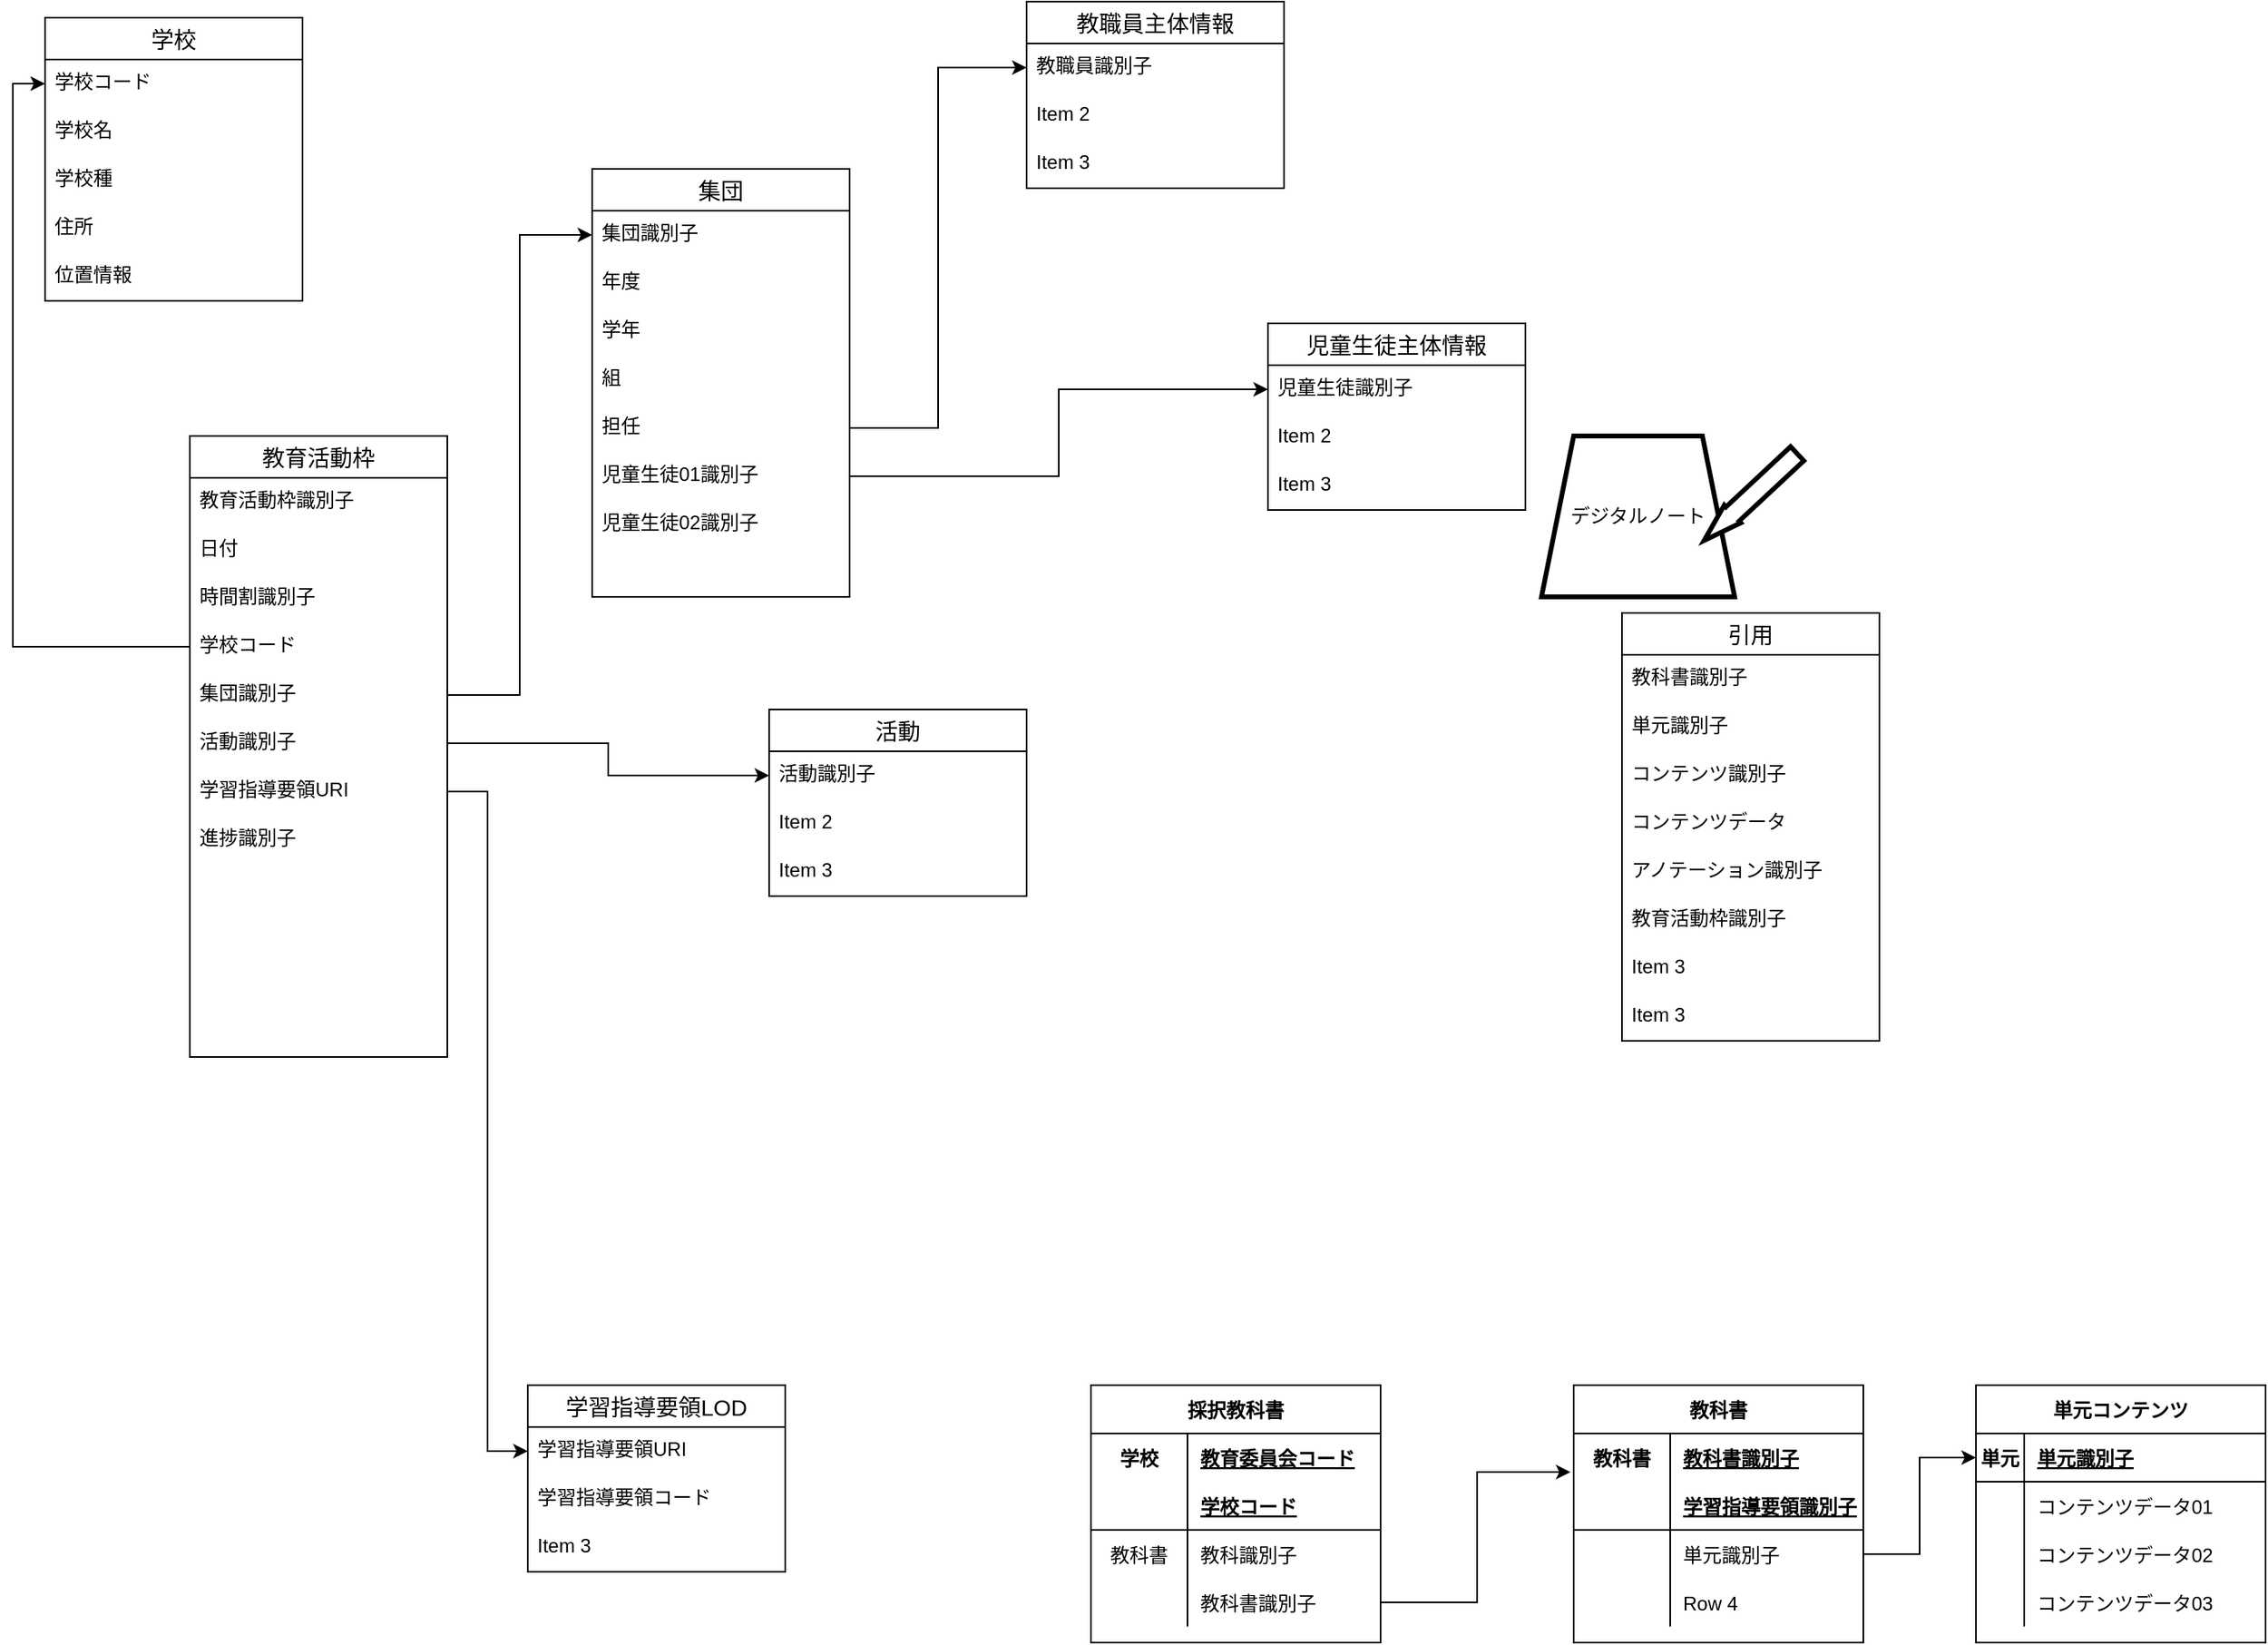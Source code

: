 <mxfile version="20.3.0" type="github">
  <diagram id="XsylWkH_Sm-i_WOEch05" name="ページ1">
    <mxGraphModel dx="1592" dy="1227" grid="1" gridSize="10" guides="1" tooltips="1" connect="1" arrows="1" fold="1" page="1" pageScale="1" pageWidth="1654" pageHeight="1169" math="0" shadow="0">
      <root>
        <mxCell id="0" />
        <mxCell id="1" parent="0" />
        <mxCell id="937iQ2gGSX9IhuSpnDY0-1" value="教育活動枠" style="swimlane;fontStyle=0;childLayout=stackLayout;horizontal=1;startSize=26;horizontalStack=0;resizeParent=1;resizeParentMax=0;resizeLast=0;collapsible=1;marginBottom=0;align=center;fontSize=14;" parent="1" vertex="1">
          <mxGeometry x="140" y="370" width="160" height="386" as="geometry" />
        </mxCell>
        <mxCell id="937iQ2gGSX9IhuSpnDY0-2" value="教育活動枠識別子" style="text;strokeColor=none;fillColor=none;spacingLeft=4;spacingRight=4;overflow=hidden;rotatable=0;points=[[0,0.5],[1,0.5]];portConstraint=eastwest;fontSize=12;" parent="937iQ2gGSX9IhuSpnDY0-1" vertex="1">
          <mxGeometry y="26" width="160" height="30" as="geometry" />
        </mxCell>
        <mxCell id="937iQ2gGSX9IhuSpnDY0-3" value="日付" style="text;strokeColor=none;fillColor=none;spacingLeft=4;spacingRight=4;overflow=hidden;rotatable=0;points=[[0,0.5],[1,0.5]];portConstraint=eastwest;fontSize=12;" parent="937iQ2gGSX9IhuSpnDY0-1" vertex="1">
          <mxGeometry y="56" width="160" height="30" as="geometry" />
        </mxCell>
        <mxCell id="937iQ2gGSX9IhuSpnDY0-4" value="時間割識別子" style="text;strokeColor=none;fillColor=none;spacingLeft=4;spacingRight=4;overflow=hidden;rotatable=0;points=[[0,0.5],[1,0.5]];portConstraint=eastwest;fontSize=12;" parent="937iQ2gGSX9IhuSpnDY0-1" vertex="1">
          <mxGeometry y="86" width="160" height="30" as="geometry" />
        </mxCell>
        <mxCell id="937iQ2gGSX9IhuSpnDY0-5" value="学校コード" style="text;strokeColor=none;fillColor=none;spacingLeft=4;spacingRight=4;overflow=hidden;rotatable=0;points=[[0,0.5],[1,0.5]];portConstraint=eastwest;fontSize=12;" parent="937iQ2gGSX9IhuSpnDY0-1" vertex="1">
          <mxGeometry y="116" width="160" height="30" as="geometry" />
        </mxCell>
        <mxCell id="937iQ2gGSX9IhuSpnDY0-13" value="集団識別子" style="text;strokeColor=none;fillColor=none;spacingLeft=4;spacingRight=4;overflow=hidden;rotatable=0;points=[[0,0.5],[1,0.5]];portConstraint=eastwest;fontSize=12;" parent="937iQ2gGSX9IhuSpnDY0-1" vertex="1">
          <mxGeometry y="146" width="160" height="30" as="geometry" />
        </mxCell>
        <mxCell id="937iQ2gGSX9IhuSpnDY0-11" value="活動識別子" style="text;strokeColor=none;fillColor=none;spacingLeft=4;spacingRight=4;overflow=hidden;rotatable=0;points=[[0,0.5],[1,0.5]];portConstraint=eastwest;fontSize=12;" parent="937iQ2gGSX9IhuSpnDY0-1" vertex="1">
          <mxGeometry y="176" width="160" height="30" as="geometry" />
        </mxCell>
        <mxCell id="937iQ2gGSX9IhuSpnDY0-10" value="学習指導要領URI" style="text;strokeColor=none;fillColor=none;spacingLeft=4;spacingRight=4;overflow=hidden;rotatable=0;points=[[0,0.5],[1,0.5]];portConstraint=eastwest;fontSize=12;" parent="937iQ2gGSX9IhuSpnDY0-1" vertex="1">
          <mxGeometry y="206" width="160" height="30" as="geometry" />
        </mxCell>
        <mxCell id="937iQ2gGSX9IhuSpnDY0-12" value="進捗識別子" style="text;strokeColor=none;fillColor=none;spacingLeft=4;spacingRight=4;overflow=hidden;rotatable=0;points=[[0,0.5],[1,0.5]];portConstraint=eastwest;fontSize=12;" parent="937iQ2gGSX9IhuSpnDY0-1" vertex="1">
          <mxGeometry y="236" width="160" height="30" as="geometry" />
        </mxCell>
        <mxCell id="937iQ2gGSX9IhuSpnDY0-9" style="text;strokeColor=none;fillColor=none;spacingLeft=4;spacingRight=4;overflow=hidden;rotatable=0;points=[[0,0.5],[1,0.5]];portConstraint=eastwest;fontSize=12;" parent="937iQ2gGSX9IhuSpnDY0-1" vertex="1">
          <mxGeometry y="266" width="160" height="30" as="geometry" />
        </mxCell>
        <mxCell id="937iQ2gGSX9IhuSpnDY0-8" style="text;strokeColor=none;fillColor=none;spacingLeft=4;spacingRight=4;overflow=hidden;rotatable=0;points=[[0,0.5],[1,0.5]];portConstraint=eastwest;fontSize=12;" parent="937iQ2gGSX9IhuSpnDY0-1" vertex="1">
          <mxGeometry y="296" width="160" height="30" as="geometry" />
        </mxCell>
        <mxCell id="937iQ2gGSX9IhuSpnDY0-7" style="text;strokeColor=none;fillColor=none;spacingLeft=4;spacingRight=4;overflow=hidden;rotatable=0;points=[[0,0.5],[1,0.5]];portConstraint=eastwest;fontSize=12;" parent="937iQ2gGSX9IhuSpnDY0-1" vertex="1">
          <mxGeometry y="326" width="160" height="30" as="geometry" />
        </mxCell>
        <mxCell id="937iQ2gGSX9IhuSpnDY0-6" style="text;strokeColor=none;fillColor=none;spacingLeft=4;spacingRight=4;overflow=hidden;rotatable=0;points=[[0,0.5],[1,0.5]];portConstraint=eastwest;fontSize=12;" parent="937iQ2gGSX9IhuSpnDY0-1" vertex="1">
          <mxGeometry y="356" width="160" height="30" as="geometry" />
        </mxCell>
        <mxCell id="OaZUWcq_WelUGl5zhzev-1" value="集団" style="swimlane;fontStyle=0;childLayout=stackLayout;horizontal=1;startSize=26;horizontalStack=0;resizeParent=1;resizeParentMax=0;resizeLast=0;collapsible=1;marginBottom=0;align=center;fontSize=14;" parent="1" vertex="1">
          <mxGeometry x="390" y="204" width="160" height="266" as="geometry" />
        </mxCell>
        <mxCell id="OaZUWcq_WelUGl5zhzev-2" value="集団識別子" style="text;strokeColor=none;fillColor=none;spacingLeft=4;spacingRight=4;overflow=hidden;rotatable=0;points=[[0,0.5],[1,0.5]];portConstraint=eastwest;fontSize=12;" parent="OaZUWcq_WelUGl5zhzev-1" vertex="1">
          <mxGeometry y="26" width="160" height="30" as="geometry" />
        </mxCell>
        <mxCell id="OaZUWcq_WelUGl5zhzev-3" value="年度" style="text;strokeColor=none;fillColor=none;spacingLeft=4;spacingRight=4;overflow=hidden;rotatable=0;points=[[0,0.5],[1,0.5]];portConstraint=eastwest;fontSize=12;" parent="OaZUWcq_WelUGl5zhzev-1" vertex="1">
          <mxGeometry y="56" width="160" height="30" as="geometry" />
        </mxCell>
        <mxCell id="OaZUWcq_WelUGl5zhzev-4" value="学年" style="text;strokeColor=none;fillColor=none;spacingLeft=4;spacingRight=4;overflow=hidden;rotatable=0;points=[[0,0.5],[1,0.5]];portConstraint=eastwest;fontSize=12;" parent="OaZUWcq_WelUGl5zhzev-1" vertex="1">
          <mxGeometry y="86" width="160" height="30" as="geometry" />
        </mxCell>
        <mxCell id="OaZUWcq_WelUGl5zhzev-6" value="組" style="text;strokeColor=none;fillColor=none;spacingLeft=4;spacingRight=4;overflow=hidden;rotatable=0;points=[[0,0.5],[1,0.5]];portConstraint=eastwest;fontSize=12;" parent="OaZUWcq_WelUGl5zhzev-1" vertex="1">
          <mxGeometry y="116" width="160" height="30" as="geometry" />
        </mxCell>
        <mxCell id="OaZUWcq_WelUGl5zhzev-7" value="担任" style="text;strokeColor=none;fillColor=none;spacingLeft=4;spacingRight=4;overflow=hidden;rotatable=0;points=[[0,0.5],[1,0.5]];portConstraint=eastwest;fontSize=12;" parent="OaZUWcq_WelUGl5zhzev-1" vertex="1">
          <mxGeometry y="146" width="160" height="30" as="geometry" />
        </mxCell>
        <mxCell id="OaZUWcq_WelUGl5zhzev-8" value="児童生徒01識別子" style="text;strokeColor=none;fillColor=none;spacingLeft=4;spacingRight=4;overflow=hidden;rotatable=0;points=[[0,0.5],[1,0.5]];portConstraint=eastwest;fontSize=12;" parent="OaZUWcq_WelUGl5zhzev-1" vertex="1">
          <mxGeometry y="176" width="160" height="30" as="geometry" />
        </mxCell>
        <mxCell id="OaZUWcq_WelUGl5zhzev-9" value="児童生徒02識別子" style="text;strokeColor=none;fillColor=none;spacingLeft=4;spacingRight=4;overflow=hidden;rotatable=0;points=[[0,0.5],[1,0.5]];portConstraint=eastwest;fontSize=12;" parent="OaZUWcq_WelUGl5zhzev-1" vertex="1">
          <mxGeometry y="206" width="160" height="30" as="geometry" />
        </mxCell>
        <mxCell id="OaZUWcq_WelUGl5zhzev-10" style="text;strokeColor=none;fillColor=none;spacingLeft=4;spacingRight=4;overflow=hidden;rotatable=0;points=[[0,0.5],[1,0.5]];portConstraint=eastwest;fontSize=12;" parent="OaZUWcq_WelUGl5zhzev-1" vertex="1">
          <mxGeometry y="236" width="160" height="30" as="geometry" />
        </mxCell>
        <mxCell id="OaZUWcq_WelUGl5zhzev-5" style="edgeStyle=orthogonalEdgeStyle;rounded=0;orthogonalLoop=1;jettySize=auto;html=1;entryX=0;entryY=0.5;entryDx=0;entryDy=0;" parent="1" source="937iQ2gGSX9IhuSpnDY0-13" target="OaZUWcq_WelUGl5zhzev-2" edge="1">
          <mxGeometry relative="1" as="geometry">
            <mxPoint x="390" y="330" as="targetPoint" />
          </mxGeometry>
        </mxCell>
        <mxCell id="OaZUWcq_WelUGl5zhzev-11" value="児童生徒主体情報" style="swimlane;fontStyle=0;childLayout=stackLayout;horizontal=1;startSize=26;horizontalStack=0;resizeParent=1;resizeParentMax=0;resizeLast=0;collapsible=1;marginBottom=0;align=center;fontSize=14;" parent="1" vertex="1">
          <mxGeometry x="810" y="300" width="160" height="116" as="geometry" />
        </mxCell>
        <mxCell id="OaZUWcq_WelUGl5zhzev-12" value="児童生徒識別子" style="text;strokeColor=none;fillColor=none;spacingLeft=4;spacingRight=4;overflow=hidden;rotatable=0;points=[[0,0.5],[1,0.5]];portConstraint=eastwest;fontSize=12;" parent="OaZUWcq_WelUGl5zhzev-11" vertex="1">
          <mxGeometry y="26" width="160" height="30" as="geometry" />
        </mxCell>
        <mxCell id="OaZUWcq_WelUGl5zhzev-13" value="Item 2" style="text;strokeColor=none;fillColor=none;spacingLeft=4;spacingRight=4;overflow=hidden;rotatable=0;points=[[0,0.5],[1,0.5]];portConstraint=eastwest;fontSize=12;" parent="OaZUWcq_WelUGl5zhzev-11" vertex="1">
          <mxGeometry y="56" width="160" height="30" as="geometry" />
        </mxCell>
        <mxCell id="OaZUWcq_WelUGl5zhzev-14" value="Item 3" style="text;strokeColor=none;fillColor=none;spacingLeft=4;spacingRight=4;overflow=hidden;rotatable=0;points=[[0,0.5],[1,0.5]];portConstraint=eastwest;fontSize=12;" parent="OaZUWcq_WelUGl5zhzev-11" vertex="1">
          <mxGeometry y="86" width="160" height="30" as="geometry" />
        </mxCell>
        <mxCell id="OaZUWcq_WelUGl5zhzev-16" value="教職員主体情報" style="swimlane;fontStyle=0;childLayout=stackLayout;horizontal=1;startSize=26;horizontalStack=0;resizeParent=1;resizeParentMax=0;resizeLast=0;collapsible=1;marginBottom=0;align=center;fontSize=14;" parent="1" vertex="1">
          <mxGeometry x="660" y="100" width="160" height="116" as="geometry" />
        </mxCell>
        <mxCell id="OaZUWcq_WelUGl5zhzev-17" value="教職員識別子" style="text;strokeColor=none;fillColor=none;spacingLeft=4;spacingRight=4;overflow=hidden;rotatable=0;points=[[0,0.5],[1,0.5]];portConstraint=eastwest;fontSize=12;" parent="OaZUWcq_WelUGl5zhzev-16" vertex="1">
          <mxGeometry y="26" width="160" height="30" as="geometry" />
        </mxCell>
        <mxCell id="OaZUWcq_WelUGl5zhzev-18" value="Item 2" style="text;strokeColor=none;fillColor=none;spacingLeft=4;spacingRight=4;overflow=hidden;rotatable=0;points=[[0,0.5],[1,0.5]];portConstraint=eastwest;fontSize=12;" parent="OaZUWcq_WelUGl5zhzev-16" vertex="1">
          <mxGeometry y="56" width="160" height="30" as="geometry" />
        </mxCell>
        <mxCell id="OaZUWcq_WelUGl5zhzev-19" value="Item 3" style="text;strokeColor=none;fillColor=none;spacingLeft=4;spacingRight=4;overflow=hidden;rotatable=0;points=[[0,0.5],[1,0.5]];portConstraint=eastwest;fontSize=12;" parent="OaZUWcq_WelUGl5zhzev-16" vertex="1">
          <mxGeometry y="86" width="160" height="30" as="geometry" />
        </mxCell>
        <mxCell id="OaZUWcq_WelUGl5zhzev-21" style="edgeStyle=orthogonalEdgeStyle;rounded=0;orthogonalLoop=1;jettySize=auto;html=1;entryX=0;entryY=0.5;entryDx=0;entryDy=0;" parent="1" source="OaZUWcq_WelUGl5zhzev-7" target="OaZUWcq_WelUGl5zhzev-17" edge="1">
          <mxGeometry relative="1" as="geometry" />
        </mxCell>
        <mxCell id="OaZUWcq_WelUGl5zhzev-22" style="edgeStyle=orthogonalEdgeStyle;rounded=0;orthogonalLoop=1;jettySize=auto;html=1;entryX=0;entryY=0.5;entryDx=0;entryDy=0;" parent="1" source="OaZUWcq_WelUGl5zhzev-8" target="OaZUWcq_WelUGl5zhzev-12" edge="1">
          <mxGeometry relative="1" as="geometry" />
        </mxCell>
        <mxCell id="OaZUWcq_WelUGl5zhzev-43" value="採択教科書" style="shape=table;startSize=30;container=1;collapsible=1;childLayout=tableLayout;fixedRows=1;rowLines=0;fontStyle=1;align=center;resizeLast=1;" parent="1" vertex="1">
          <mxGeometry x="700" y="960" width="180" height="160" as="geometry" />
        </mxCell>
        <mxCell id="OaZUWcq_WelUGl5zhzev-44" value="" style="shape=tableRow;horizontal=0;startSize=0;swimlaneHead=0;swimlaneBody=0;fillColor=none;collapsible=0;dropTarget=0;points=[[0,0.5],[1,0.5]];portConstraint=eastwest;top=0;left=0;right=0;bottom=0;" parent="OaZUWcq_WelUGl5zhzev-43" vertex="1">
          <mxGeometry y="30" width="180" height="30" as="geometry" />
        </mxCell>
        <mxCell id="OaZUWcq_WelUGl5zhzev-45" value="学校" style="shape=partialRectangle;connectable=0;fillColor=none;top=0;left=0;bottom=0;right=0;fontStyle=1;overflow=hidden;" parent="OaZUWcq_WelUGl5zhzev-44" vertex="1">
          <mxGeometry width="60" height="30" as="geometry">
            <mxRectangle width="60" height="30" as="alternateBounds" />
          </mxGeometry>
        </mxCell>
        <mxCell id="OaZUWcq_WelUGl5zhzev-46" value="教育委員会コード" style="shape=partialRectangle;connectable=0;fillColor=none;top=0;left=0;bottom=0;right=0;align=left;spacingLeft=6;fontStyle=5;overflow=hidden;" parent="OaZUWcq_WelUGl5zhzev-44" vertex="1">
          <mxGeometry x="60" width="120" height="30" as="geometry">
            <mxRectangle width="120" height="30" as="alternateBounds" />
          </mxGeometry>
        </mxCell>
        <mxCell id="OaZUWcq_WelUGl5zhzev-47" value="" style="shape=tableRow;horizontal=0;startSize=0;swimlaneHead=0;swimlaneBody=0;fillColor=none;collapsible=0;dropTarget=0;points=[[0,0.5],[1,0.5]];portConstraint=eastwest;top=0;left=0;right=0;bottom=1;" parent="OaZUWcq_WelUGl5zhzev-43" vertex="1">
          <mxGeometry y="60" width="180" height="30" as="geometry" />
        </mxCell>
        <mxCell id="OaZUWcq_WelUGl5zhzev-48" value="" style="shape=partialRectangle;connectable=0;fillColor=none;top=0;left=0;bottom=0;right=0;fontStyle=1;overflow=hidden;" parent="OaZUWcq_WelUGl5zhzev-47" vertex="1">
          <mxGeometry width="60" height="30" as="geometry">
            <mxRectangle width="60" height="30" as="alternateBounds" />
          </mxGeometry>
        </mxCell>
        <mxCell id="OaZUWcq_WelUGl5zhzev-49" value="学校コード" style="shape=partialRectangle;connectable=0;fillColor=none;top=0;left=0;bottom=0;right=0;align=left;spacingLeft=6;fontStyle=5;overflow=hidden;" parent="OaZUWcq_WelUGl5zhzev-47" vertex="1">
          <mxGeometry x="60" width="120" height="30" as="geometry">
            <mxRectangle width="120" height="30" as="alternateBounds" />
          </mxGeometry>
        </mxCell>
        <mxCell id="OaZUWcq_WelUGl5zhzev-50" value="" style="shape=tableRow;horizontal=0;startSize=0;swimlaneHead=0;swimlaneBody=0;fillColor=none;collapsible=0;dropTarget=0;points=[[0,0.5],[1,0.5]];portConstraint=eastwest;top=0;left=0;right=0;bottom=0;" parent="OaZUWcq_WelUGl5zhzev-43" vertex="1">
          <mxGeometry y="90" width="180" height="30" as="geometry" />
        </mxCell>
        <mxCell id="OaZUWcq_WelUGl5zhzev-51" value="教科書" style="shape=partialRectangle;connectable=0;fillColor=none;top=0;left=0;bottom=0;right=0;editable=1;overflow=hidden;" parent="OaZUWcq_WelUGl5zhzev-50" vertex="1">
          <mxGeometry width="60" height="30" as="geometry">
            <mxRectangle width="60" height="30" as="alternateBounds" />
          </mxGeometry>
        </mxCell>
        <mxCell id="OaZUWcq_WelUGl5zhzev-52" value="教科識別子" style="shape=partialRectangle;connectable=0;fillColor=none;top=0;left=0;bottom=0;right=0;align=left;spacingLeft=6;overflow=hidden;" parent="OaZUWcq_WelUGl5zhzev-50" vertex="1">
          <mxGeometry x="60" width="120" height="30" as="geometry">
            <mxRectangle width="120" height="30" as="alternateBounds" />
          </mxGeometry>
        </mxCell>
        <mxCell id="OaZUWcq_WelUGl5zhzev-53" value="" style="shape=tableRow;horizontal=0;startSize=0;swimlaneHead=0;swimlaneBody=0;fillColor=none;collapsible=0;dropTarget=0;points=[[0,0.5],[1,0.5]];portConstraint=eastwest;top=0;left=0;right=0;bottom=0;" parent="OaZUWcq_WelUGl5zhzev-43" vertex="1">
          <mxGeometry y="120" width="180" height="30" as="geometry" />
        </mxCell>
        <mxCell id="OaZUWcq_WelUGl5zhzev-54" value="" style="shape=partialRectangle;connectable=0;fillColor=none;top=0;left=0;bottom=0;right=0;editable=1;overflow=hidden;" parent="OaZUWcq_WelUGl5zhzev-53" vertex="1">
          <mxGeometry width="60" height="30" as="geometry">
            <mxRectangle width="60" height="30" as="alternateBounds" />
          </mxGeometry>
        </mxCell>
        <mxCell id="OaZUWcq_WelUGl5zhzev-55" value="教科書識別子" style="shape=partialRectangle;connectable=0;fillColor=none;top=0;left=0;bottom=0;right=0;align=left;spacingLeft=6;overflow=hidden;" parent="OaZUWcq_WelUGl5zhzev-53" vertex="1">
          <mxGeometry x="60" width="120" height="30" as="geometry">
            <mxRectangle width="120" height="30" as="alternateBounds" />
          </mxGeometry>
        </mxCell>
        <mxCell id="OaZUWcq_WelUGl5zhzev-56" value="学習指導要領LOD" style="swimlane;fontStyle=0;childLayout=stackLayout;horizontal=1;startSize=26;horizontalStack=0;resizeParent=1;resizeParentMax=0;resizeLast=0;collapsible=1;marginBottom=0;align=center;fontSize=14;" parent="1" vertex="1">
          <mxGeometry x="350" y="960" width="160" height="116" as="geometry" />
        </mxCell>
        <mxCell id="OaZUWcq_WelUGl5zhzev-57" value="学習指導要領URI" style="text;strokeColor=none;fillColor=none;spacingLeft=4;spacingRight=4;overflow=hidden;rotatable=0;points=[[0,0.5],[1,0.5]];portConstraint=eastwest;fontSize=12;" parent="OaZUWcq_WelUGl5zhzev-56" vertex="1">
          <mxGeometry y="26" width="160" height="30" as="geometry" />
        </mxCell>
        <mxCell id="OaZUWcq_WelUGl5zhzev-58" value="学習指導要領コード" style="text;strokeColor=none;fillColor=none;spacingLeft=4;spacingRight=4;overflow=hidden;rotatable=0;points=[[0,0.5],[1,0.5]];portConstraint=eastwest;fontSize=12;" parent="OaZUWcq_WelUGl5zhzev-56" vertex="1">
          <mxGeometry y="56" width="160" height="30" as="geometry" />
        </mxCell>
        <mxCell id="OaZUWcq_WelUGl5zhzev-59" value="Item 3" style="text;strokeColor=none;fillColor=none;spacingLeft=4;spacingRight=4;overflow=hidden;rotatable=0;points=[[0,0.5],[1,0.5]];portConstraint=eastwest;fontSize=12;" parent="OaZUWcq_WelUGl5zhzev-56" vertex="1">
          <mxGeometry y="86" width="160" height="30" as="geometry" />
        </mxCell>
        <mxCell id="OaZUWcq_WelUGl5zhzev-60" value="学校" style="swimlane;fontStyle=0;childLayout=stackLayout;horizontal=1;startSize=26;horizontalStack=0;resizeParent=1;resizeParentMax=0;resizeLast=0;collapsible=1;marginBottom=0;align=center;fontSize=14;" parent="1" vertex="1">
          <mxGeometry x="50" y="110" width="160" height="176" as="geometry" />
        </mxCell>
        <mxCell id="OaZUWcq_WelUGl5zhzev-61" value="学校コード" style="text;strokeColor=none;fillColor=none;spacingLeft=4;spacingRight=4;overflow=hidden;rotatable=0;points=[[0,0.5],[1,0.5]];portConstraint=eastwest;fontSize=12;" parent="OaZUWcq_WelUGl5zhzev-60" vertex="1">
          <mxGeometry y="26" width="160" height="30" as="geometry" />
        </mxCell>
        <mxCell id="OaZUWcq_WelUGl5zhzev-62" value="学校名" style="text;strokeColor=none;fillColor=none;spacingLeft=4;spacingRight=4;overflow=hidden;rotatable=0;points=[[0,0.5],[1,0.5]];portConstraint=eastwest;fontSize=12;" parent="OaZUWcq_WelUGl5zhzev-60" vertex="1">
          <mxGeometry y="56" width="160" height="30" as="geometry" />
        </mxCell>
        <mxCell id="OaZUWcq_WelUGl5zhzev-63" value="学校種" style="text;strokeColor=none;fillColor=none;spacingLeft=4;spacingRight=4;overflow=hidden;rotatable=0;points=[[0,0.5],[1,0.5]];portConstraint=eastwest;fontSize=12;" parent="OaZUWcq_WelUGl5zhzev-60" vertex="1">
          <mxGeometry y="86" width="160" height="30" as="geometry" />
        </mxCell>
        <mxCell id="OaZUWcq_WelUGl5zhzev-64" value="住所" style="text;strokeColor=none;fillColor=none;spacingLeft=4;spacingRight=4;overflow=hidden;rotatable=0;points=[[0,0.5],[1,0.5]];portConstraint=eastwest;fontSize=12;" parent="OaZUWcq_WelUGl5zhzev-60" vertex="1">
          <mxGeometry y="116" width="160" height="30" as="geometry" />
        </mxCell>
        <mxCell id="OaZUWcq_WelUGl5zhzev-65" value="位置情報" style="text;strokeColor=none;fillColor=none;spacingLeft=4;spacingRight=4;overflow=hidden;rotatable=0;points=[[0,0.5],[1,0.5]];portConstraint=eastwest;fontSize=12;" parent="OaZUWcq_WelUGl5zhzev-60" vertex="1">
          <mxGeometry y="146" width="160" height="30" as="geometry" />
        </mxCell>
        <mxCell id="OaZUWcq_WelUGl5zhzev-66" style="edgeStyle=orthogonalEdgeStyle;rounded=0;orthogonalLoop=1;jettySize=auto;html=1;entryX=0;entryY=0.5;entryDx=0;entryDy=0;" parent="1" source="937iQ2gGSX9IhuSpnDY0-5" target="OaZUWcq_WelUGl5zhzev-61" edge="1">
          <mxGeometry relative="1" as="geometry" />
        </mxCell>
        <mxCell id="OaZUWcq_WelUGl5zhzev-67" style="edgeStyle=orthogonalEdgeStyle;rounded=0;orthogonalLoop=1;jettySize=auto;html=1;entryX=0;entryY=0.5;entryDx=0;entryDy=0;" parent="1" source="937iQ2gGSX9IhuSpnDY0-10" target="OaZUWcq_WelUGl5zhzev-57" edge="1">
          <mxGeometry relative="1" as="geometry" />
        </mxCell>
        <mxCell id="OaZUWcq_WelUGl5zhzev-69" value="デジタルノート" style="shape=trapezoid;perimeter=trapezoidPerimeter;whiteSpace=wrap;html=1;fixedSize=1;strokeWidth=3;" parent="1" vertex="1">
          <mxGeometry x="980" y="370" width="120" height="100" as="geometry" />
        </mxCell>
        <mxCell id="OaZUWcq_WelUGl5zhzev-70" value="" style="shape=flexArrow;endArrow=classic;html=1;rounded=0;endWidth=0;endSize=7.025;strokeWidth=3;fillColor=default;" parent="1" edge="1">
          <mxGeometry width="50" height="50" relative="1" as="geometry">
            <mxPoint x="1140" y="380" as="sourcePoint" />
            <mxPoint x="1080" y="436" as="targetPoint" />
          </mxGeometry>
        </mxCell>
        <mxCell id="OaZUWcq_WelUGl5zhzev-71" value="活動" style="swimlane;fontStyle=0;childLayout=stackLayout;horizontal=1;startSize=26;horizontalStack=0;resizeParent=1;resizeParentMax=0;resizeLast=0;collapsible=1;marginBottom=0;align=center;fontSize=14;strokeWidth=1;" parent="1" vertex="1">
          <mxGeometry x="500" y="540" width="160" height="116" as="geometry" />
        </mxCell>
        <mxCell id="OaZUWcq_WelUGl5zhzev-72" value="活動識別子" style="text;strokeColor=none;fillColor=none;spacingLeft=4;spacingRight=4;overflow=hidden;rotatable=0;points=[[0,0.5],[1,0.5]];portConstraint=eastwest;fontSize=12;strokeWidth=3;" parent="OaZUWcq_WelUGl5zhzev-71" vertex="1">
          <mxGeometry y="26" width="160" height="30" as="geometry" />
        </mxCell>
        <mxCell id="OaZUWcq_WelUGl5zhzev-73" value="Item 2" style="text;strokeColor=none;fillColor=none;spacingLeft=4;spacingRight=4;overflow=hidden;rotatable=0;points=[[0,0.5],[1,0.5]];portConstraint=eastwest;fontSize=12;strokeWidth=3;" parent="OaZUWcq_WelUGl5zhzev-71" vertex="1">
          <mxGeometry y="56" width="160" height="30" as="geometry" />
        </mxCell>
        <mxCell id="OaZUWcq_WelUGl5zhzev-74" value="Item 3" style="text;strokeColor=none;fillColor=none;spacingLeft=4;spacingRight=4;overflow=hidden;rotatable=0;points=[[0,0.5],[1,0.5]];portConstraint=eastwest;fontSize=12;strokeWidth=3;" parent="OaZUWcq_WelUGl5zhzev-71" vertex="1">
          <mxGeometry y="86" width="160" height="30" as="geometry" />
        </mxCell>
        <mxCell id="31BuxBrJje0oFWG_Z4OH-2" style="edgeStyle=orthogonalEdgeStyle;rounded=0;orthogonalLoop=1;jettySize=auto;html=1;entryX=0;entryY=0.5;entryDx=0;entryDy=0;" edge="1" parent="1" source="937iQ2gGSX9IhuSpnDY0-11" target="OaZUWcq_WelUGl5zhzev-72">
          <mxGeometry relative="1" as="geometry" />
        </mxCell>
        <mxCell id="31BuxBrJje0oFWG_Z4OH-16" value="教科書" style="shape=table;startSize=30;container=1;collapsible=1;childLayout=tableLayout;fixedRows=1;rowLines=0;fontStyle=1;align=center;resizeLast=1;" vertex="1" parent="1">
          <mxGeometry x="1000" y="960" width="180" height="160" as="geometry" />
        </mxCell>
        <mxCell id="31BuxBrJje0oFWG_Z4OH-17" value="" style="shape=tableRow;horizontal=0;startSize=0;swimlaneHead=0;swimlaneBody=0;fillColor=none;collapsible=0;dropTarget=0;points=[[0,0.5],[1,0.5]];portConstraint=eastwest;top=0;left=0;right=0;bottom=0;" vertex="1" parent="31BuxBrJje0oFWG_Z4OH-16">
          <mxGeometry y="30" width="180" height="30" as="geometry" />
        </mxCell>
        <mxCell id="31BuxBrJje0oFWG_Z4OH-18" value="教科書" style="shape=partialRectangle;connectable=0;fillColor=none;top=0;left=0;bottom=0;right=0;fontStyle=1;overflow=hidden;" vertex="1" parent="31BuxBrJje0oFWG_Z4OH-17">
          <mxGeometry width="60" height="30" as="geometry">
            <mxRectangle width="60" height="30" as="alternateBounds" />
          </mxGeometry>
        </mxCell>
        <mxCell id="31BuxBrJje0oFWG_Z4OH-19" value="教科書識別子" style="shape=partialRectangle;connectable=0;fillColor=none;top=0;left=0;bottom=0;right=0;align=left;spacingLeft=6;fontStyle=5;overflow=hidden;" vertex="1" parent="31BuxBrJje0oFWG_Z4OH-17">
          <mxGeometry x="60" width="120" height="30" as="geometry">
            <mxRectangle width="120" height="30" as="alternateBounds" />
          </mxGeometry>
        </mxCell>
        <mxCell id="31BuxBrJje0oFWG_Z4OH-20" value="" style="shape=tableRow;horizontal=0;startSize=0;swimlaneHead=0;swimlaneBody=0;fillColor=none;collapsible=0;dropTarget=0;points=[[0,0.5],[1,0.5]];portConstraint=eastwest;top=0;left=0;right=0;bottom=1;" vertex="1" parent="31BuxBrJje0oFWG_Z4OH-16">
          <mxGeometry y="60" width="180" height="30" as="geometry" />
        </mxCell>
        <mxCell id="31BuxBrJje0oFWG_Z4OH-21" value="" style="shape=partialRectangle;connectable=0;fillColor=none;top=0;left=0;bottom=0;right=0;fontStyle=1;overflow=hidden;" vertex="1" parent="31BuxBrJje0oFWG_Z4OH-20">
          <mxGeometry width="60" height="30" as="geometry">
            <mxRectangle width="60" height="30" as="alternateBounds" />
          </mxGeometry>
        </mxCell>
        <mxCell id="31BuxBrJje0oFWG_Z4OH-22" value="学習指導要領識別子" style="shape=partialRectangle;connectable=0;fillColor=none;top=0;left=0;bottom=0;right=0;align=left;spacingLeft=6;fontStyle=5;overflow=hidden;" vertex="1" parent="31BuxBrJje0oFWG_Z4OH-20">
          <mxGeometry x="60" width="120" height="30" as="geometry">
            <mxRectangle width="120" height="30" as="alternateBounds" />
          </mxGeometry>
        </mxCell>
        <mxCell id="31BuxBrJje0oFWG_Z4OH-23" value="" style="shape=tableRow;horizontal=0;startSize=0;swimlaneHead=0;swimlaneBody=0;fillColor=none;collapsible=0;dropTarget=0;points=[[0,0.5],[1,0.5]];portConstraint=eastwest;top=0;left=0;right=0;bottom=0;" vertex="1" parent="31BuxBrJje0oFWG_Z4OH-16">
          <mxGeometry y="90" width="180" height="30" as="geometry" />
        </mxCell>
        <mxCell id="31BuxBrJje0oFWG_Z4OH-24" value="" style="shape=partialRectangle;connectable=0;fillColor=none;top=0;left=0;bottom=0;right=0;editable=1;overflow=hidden;" vertex="1" parent="31BuxBrJje0oFWG_Z4OH-23">
          <mxGeometry width="60" height="30" as="geometry">
            <mxRectangle width="60" height="30" as="alternateBounds" />
          </mxGeometry>
        </mxCell>
        <mxCell id="31BuxBrJje0oFWG_Z4OH-25" value="単元識別子" style="shape=partialRectangle;connectable=0;fillColor=none;top=0;left=0;bottom=0;right=0;align=left;spacingLeft=6;overflow=hidden;" vertex="1" parent="31BuxBrJje0oFWG_Z4OH-23">
          <mxGeometry x="60" width="120" height="30" as="geometry">
            <mxRectangle width="120" height="30" as="alternateBounds" />
          </mxGeometry>
        </mxCell>
        <mxCell id="31BuxBrJje0oFWG_Z4OH-26" value="" style="shape=tableRow;horizontal=0;startSize=0;swimlaneHead=0;swimlaneBody=0;fillColor=none;collapsible=0;dropTarget=0;points=[[0,0.5],[1,0.5]];portConstraint=eastwest;top=0;left=0;right=0;bottom=0;" vertex="1" parent="31BuxBrJje0oFWG_Z4OH-16">
          <mxGeometry y="120" width="180" height="30" as="geometry" />
        </mxCell>
        <mxCell id="31BuxBrJje0oFWG_Z4OH-27" value="" style="shape=partialRectangle;connectable=0;fillColor=none;top=0;left=0;bottom=0;right=0;editable=1;overflow=hidden;" vertex="1" parent="31BuxBrJje0oFWG_Z4OH-26">
          <mxGeometry width="60" height="30" as="geometry">
            <mxRectangle width="60" height="30" as="alternateBounds" />
          </mxGeometry>
        </mxCell>
        <mxCell id="31BuxBrJje0oFWG_Z4OH-28" value="Row 4" style="shape=partialRectangle;connectable=0;fillColor=none;top=0;left=0;bottom=0;right=0;align=left;spacingLeft=6;overflow=hidden;" vertex="1" parent="31BuxBrJje0oFWG_Z4OH-26">
          <mxGeometry x="60" width="120" height="30" as="geometry">
            <mxRectangle width="120" height="30" as="alternateBounds" />
          </mxGeometry>
        </mxCell>
        <mxCell id="31BuxBrJje0oFWG_Z4OH-29" value="単元コンテンツ" style="shape=table;startSize=30;container=1;collapsible=1;childLayout=tableLayout;fixedRows=1;rowLines=0;fontStyle=1;align=center;resizeLast=1;" vertex="1" parent="1">
          <mxGeometry x="1250" y="960" width="180" height="160" as="geometry" />
        </mxCell>
        <mxCell id="31BuxBrJje0oFWG_Z4OH-30" value="" style="shape=tableRow;horizontal=0;startSize=0;swimlaneHead=0;swimlaneBody=0;fillColor=none;collapsible=0;dropTarget=0;points=[[0,0.5],[1,0.5]];portConstraint=eastwest;top=0;left=0;right=0;bottom=1;" vertex="1" parent="31BuxBrJje0oFWG_Z4OH-29">
          <mxGeometry y="30" width="180" height="30" as="geometry" />
        </mxCell>
        <mxCell id="31BuxBrJje0oFWG_Z4OH-31" value="単元" style="shape=partialRectangle;connectable=0;fillColor=none;top=0;left=0;bottom=0;right=0;fontStyle=1;overflow=hidden;" vertex="1" parent="31BuxBrJje0oFWG_Z4OH-30">
          <mxGeometry width="30" height="30" as="geometry">
            <mxRectangle width="30" height="30" as="alternateBounds" />
          </mxGeometry>
        </mxCell>
        <mxCell id="31BuxBrJje0oFWG_Z4OH-32" value="単元識別子" style="shape=partialRectangle;connectable=0;fillColor=none;top=0;left=0;bottom=0;right=0;align=left;spacingLeft=6;fontStyle=5;overflow=hidden;" vertex="1" parent="31BuxBrJje0oFWG_Z4OH-30">
          <mxGeometry x="30" width="150" height="30" as="geometry">
            <mxRectangle width="150" height="30" as="alternateBounds" />
          </mxGeometry>
        </mxCell>
        <mxCell id="31BuxBrJje0oFWG_Z4OH-33" value="" style="shape=tableRow;horizontal=0;startSize=0;swimlaneHead=0;swimlaneBody=0;fillColor=none;collapsible=0;dropTarget=0;points=[[0,0.5],[1,0.5]];portConstraint=eastwest;top=0;left=0;right=0;bottom=0;" vertex="1" parent="31BuxBrJje0oFWG_Z4OH-29">
          <mxGeometry y="60" width="180" height="30" as="geometry" />
        </mxCell>
        <mxCell id="31BuxBrJje0oFWG_Z4OH-34" value="" style="shape=partialRectangle;connectable=0;fillColor=none;top=0;left=0;bottom=0;right=0;editable=1;overflow=hidden;" vertex="1" parent="31BuxBrJje0oFWG_Z4OH-33">
          <mxGeometry width="30" height="30" as="geometry">
            <mxRectangle width="30" height="30" as="alternateBounds" />
          </mxGeometry>
        </mxCell>
        <mxCell id="31BuxBrJje0oFWG_Z4OH-35" value="コンテンツデータ01" style="shape=partialRectangle;connectable=0;fillColor=none;top=0;left=0;bottom=0;right=0;align=left;spacingLeft=6;overflow=hidden;" vertex="1" parent="31BuxBrJje0oFWG_Z4OH-33">
          <mxGeometry x="30" width="150" height="30" as="geometry">
            <mxRectangle width="150" height="30" as="alternateBounds" />
          </mxGeometry>
        </mxCell>
        <mxCell id="31BuxBrJje0oFWG_Z4OH-36" value="" style="shape=tableRow;horizontal=0;startSize=0;swimlaneHead=0;swimlaneBody=0;fillColor=none;collapsible=0;dropTarget=0;points=[[0,0.5],[1,0.5]];portConstraint=eastwest;top=0;left=0;right=0;bottom=0;" vertex="1" parent="31BuxBrJje0oFWG_Z4OH-29">
          <mxGeometry y="90" width="180" height="30" as="geometry" />
        </mxCell>
        <mxCell id="31BuxBrJje0oFWG_Z4OH-37" value="" style="shape=partialRectangle;connectable=0;fillColor=none;top=0;left=0;bottom=0;right=0;editable=1;overflow=hidden;" vertex="1" parent="31BuxBrJje0oFWG_Z4OH-36">
          <mxGeometry width="30" height="30" as="geometry">
            <mxRectangle width="30" height="30" as="alternateBounds" />
          </mxGeometry>
        </mxCell>
        <mxCell id="31BuxBrJje0oFWG_Z4OH-38" value="コンテンツデータ02" style="shape=partialRectangle;connectable=0;fillColor=none;top=0;left=0;bottom=0;right=0;align=left;spacingLeft=6;overflow=hidden;" vertex="1" parent="31BuxBrJje0oFWG_Z4OH-36">
          <mxGeometry x="30" width="150" height="30" as="geometry">
            <mxRectangle width="150" height="30" as="alternateBounds" />
          </mxGeometry>
        </mxCell>
        <mxCell id="31BuxBrJje0oFWG_Z4OH-39" value="" style="shape=tableRow;horizontal=0;startSize=0;swimlaneHead=0;swimlaneBody=0;fillColor=none;collapsible=0;dropTarget=0;points=[[0,0.5],[1,0.5]];portConstraint=eastwest;top=0;left=0;right=0;bottom=0;" vertex="1" parent="31BuxBrJje0oFWG_Z4OH-29">
          <mxGeometry y="120" width="180" height="30" as="geometry" />
        </mxCell>
        <mxCell id="31BuxBrJje0oFWG_Z4OH-40" value="" style="shape=partialRectangle;connectable=0;fillColor=none;top=0;left=0;bottom=0;right=0;editable=1;overflow=hidden;" vertex="1" parent="31BuxBrJje0oFWG_Z4OH-39">
          <mxGeometry width="30" height="30" as="geometry">
            <mxRectangle width="30" height="30" as="alternateBounds" />
          </mxGeometry>
        </mxCell>
        <mxCell id="31BuxBrJje0oFWG_Z4OH-41" value="コンテンツデータ03" style="shape=partialRectangle;connectable=0;fillColor=none;top=0;left=0;bottom=0;right=0;align=left;spacingLeft=6;overflow=hidden;" vertex="1" parent="31BuxBrJje0oFWG_Z4OH-39">
          <mxGeometry x="30" width="150" height="30" as="geometry">
            <mxRectangle width="150" height="30" as="alternateBounds" />
          </mxGeometry>
        </mxCell>
        <mxCell id="31BuxBrJje0oFWG_Z4OH-42" style="edgeStyle=orthogonalEdgeStyle;rounded=0;orthogonalLoop=1;jettySize=auto;html=1;entryX=-0.011;entryY=0.8;entryDx=0;entryDy=0;entryPerimeter=0;" edge="1" parent="1" source="OaZUWcq_WelUGl5zhzev-53" target="31BuxBrJje0oFWG_Z4OH-17">
          <mxGeometry relative="1" as="geometry" />
        </mxCell>
        <mxCell id="31BuxBrJje0oFWG_Z4OH-43" style="edgeStyle=orthogonalEdgeStyle;rounded=0;orthogonalLoop=1;jettySize=auto;html=1;" edge="1" parent="1" source="31BuxBrJje0oFWG_Z4OH-23" target="31BuxBrJje0oFWG_Z4OH-30">
          <mxGeometry relative="1" as="geometry" />
        </mxCell>
        <mxCell id="31BuxBrJje0oFWG_Z4OH-44" value="引用" style="swimlane;fontStyle=0;childLayout=stackLayout;horizontal=1;startSize=26;horizontalStack=0;resizeParent=1;resizeParentMax=0;resizeLast=0;collapsible=1;marginBottom=0;align=center;fontSize=14;" vertex="1" parent="1">
          <mxGeometry x="1030" y="480" width="160" height="266" as="geometry" />
        </mxCell>
        <mxCell id="31BuxBrJje0oFWG_Z4OH-45" value="教科書識別子" style="text;strokeColor=none;fillColor=none;spacingLeft=4;spacingRight=4;overflow=hidden;rotatable=0;points=[[0,0.5],[1,0.5]];portConstraint=eastwest;fontSize=12;" vertex="1" parent="31BuxBrJje0oFWG_Z4OH-44">
          <mxGeometry y="26" width="160" height="30" as="geometry" />
        </mxCell>
        <mxCell id="31BuxBrJje0oFWG_Z4OH-46" value="単元識別子" style="text;strokeColor=none;fillColor=none;spacingLeft=4;spacingRight=4;overflow=hidden;rotatable=0;points=[[0,0.5],[1,0.5]];portConstraint=eastwest;fontSize=12;" vertex="1" parent="31BuxBrJje0oFWG_Z4OH-44">
          <mxGeometry y="56" width="160" height="30" as="geometry" />
        </mxCell>
        <mxCell id="31BuxBrJje0oFWG_Z4OH-47" value="コンテンツ識別子" style="text;strokeColor=none;fillColor=none;spacingLeft=4;spacingRight=4;overflow=hidden;rotatable=0;points=[[0,0.5],[1,0.5]];portConstraint=eastwest;fontSize=12;" vertex="1" parent="31BuxBrJje0oFWG_Z4OH-44">
          <mxGeometry y="86" width="160" height="30" as="geometry" />
        </mxCell>
        <mxCell id="31BuxBrJje0oFWG_Z4OH-48" value="コンテンツデータ" style="text;strokeColor=none;fillColor=none;spacingLeft=4;spacingRight=4;overflow=hidden;rotatable=0;points=[[0,0.5],[1,0.5]];portConstraint=eastwest;fontSize=12;" vertex="1" parent="31BuxBrJje0oFWG_Z4OH-44">
          <mxGeometry y="116" width="160" height="30" as="geometry" />
        </mxCell>
        <mxCell id="31BuxBrJje0oFWG_Z4OH-49" value="アノテーション識別子" style="text;strokeColor=none;fillColor=none;spacingLeft=4;spacingRight=4;overflow=hidden;rotatable=0;points=[[0,0.5],[1,0.5]];portConstraint=eastwest;fontSize=12;" vertex="1" parent="31BuxBrJje0oFWG_Z4OH-44">
          <mxGeometry y="146" width="160" height="30" as="geometry" />
        </mxCell>
        <mxCell id="31BuxBrJje0oFWG_Z4OH-50" value="教育活動枠識別子" style="text;strokeColor=none;fillColor=none;spacingLeft=4;spacingRight=4;overflow=hidden;rotatable=0;points=[[0,0.5],[1,0.5]];portConstraint=eastwest;fontSize=12;" vertex="1" parent="31BuxBrJje0oFWG_Z4OH-44">
          <mxGeometry y="176" width="160" height="30" as="geometry" />
        </mxCell>
        <mxCell id="31BuxBrJje0oFWG_Z4OH-51" value="Item 3" style="text;strokeColor=none;fillColor=none;spacingLeft=4;spacingRight=4;overflow=hidden;rotatable=0;points=[[0,0.5],[1,0.5]];portConstraint=eastwest;fontSize=12;" vertex="1" parent="31BuxBrJje0oFWG_Z4OH-44">
          <mxGeometry y="206" width="160" height="30" as="geometry" />
        </mxCell>
        <mxCell id="31BuxBrJje0oFWG_Z4OH-52" value="Item 3" style="text;strokeColor=none;fillColor=none;spacingLeft=4;spacingRight=4;overflow=hidden;rotatable=0;points=[[0,0.5],[1,0.5]];portConstraint=eastwest;fontSize=12;" vertex="1" parent="31BuxBrJje0oFWG_Z4OH-44">
          <mxGeometry y="236" width="160" height="30" as="geometry" />
        </mxCell>
      </root>
    </mxGraphModel>
  </diagram>
</mxfile>
